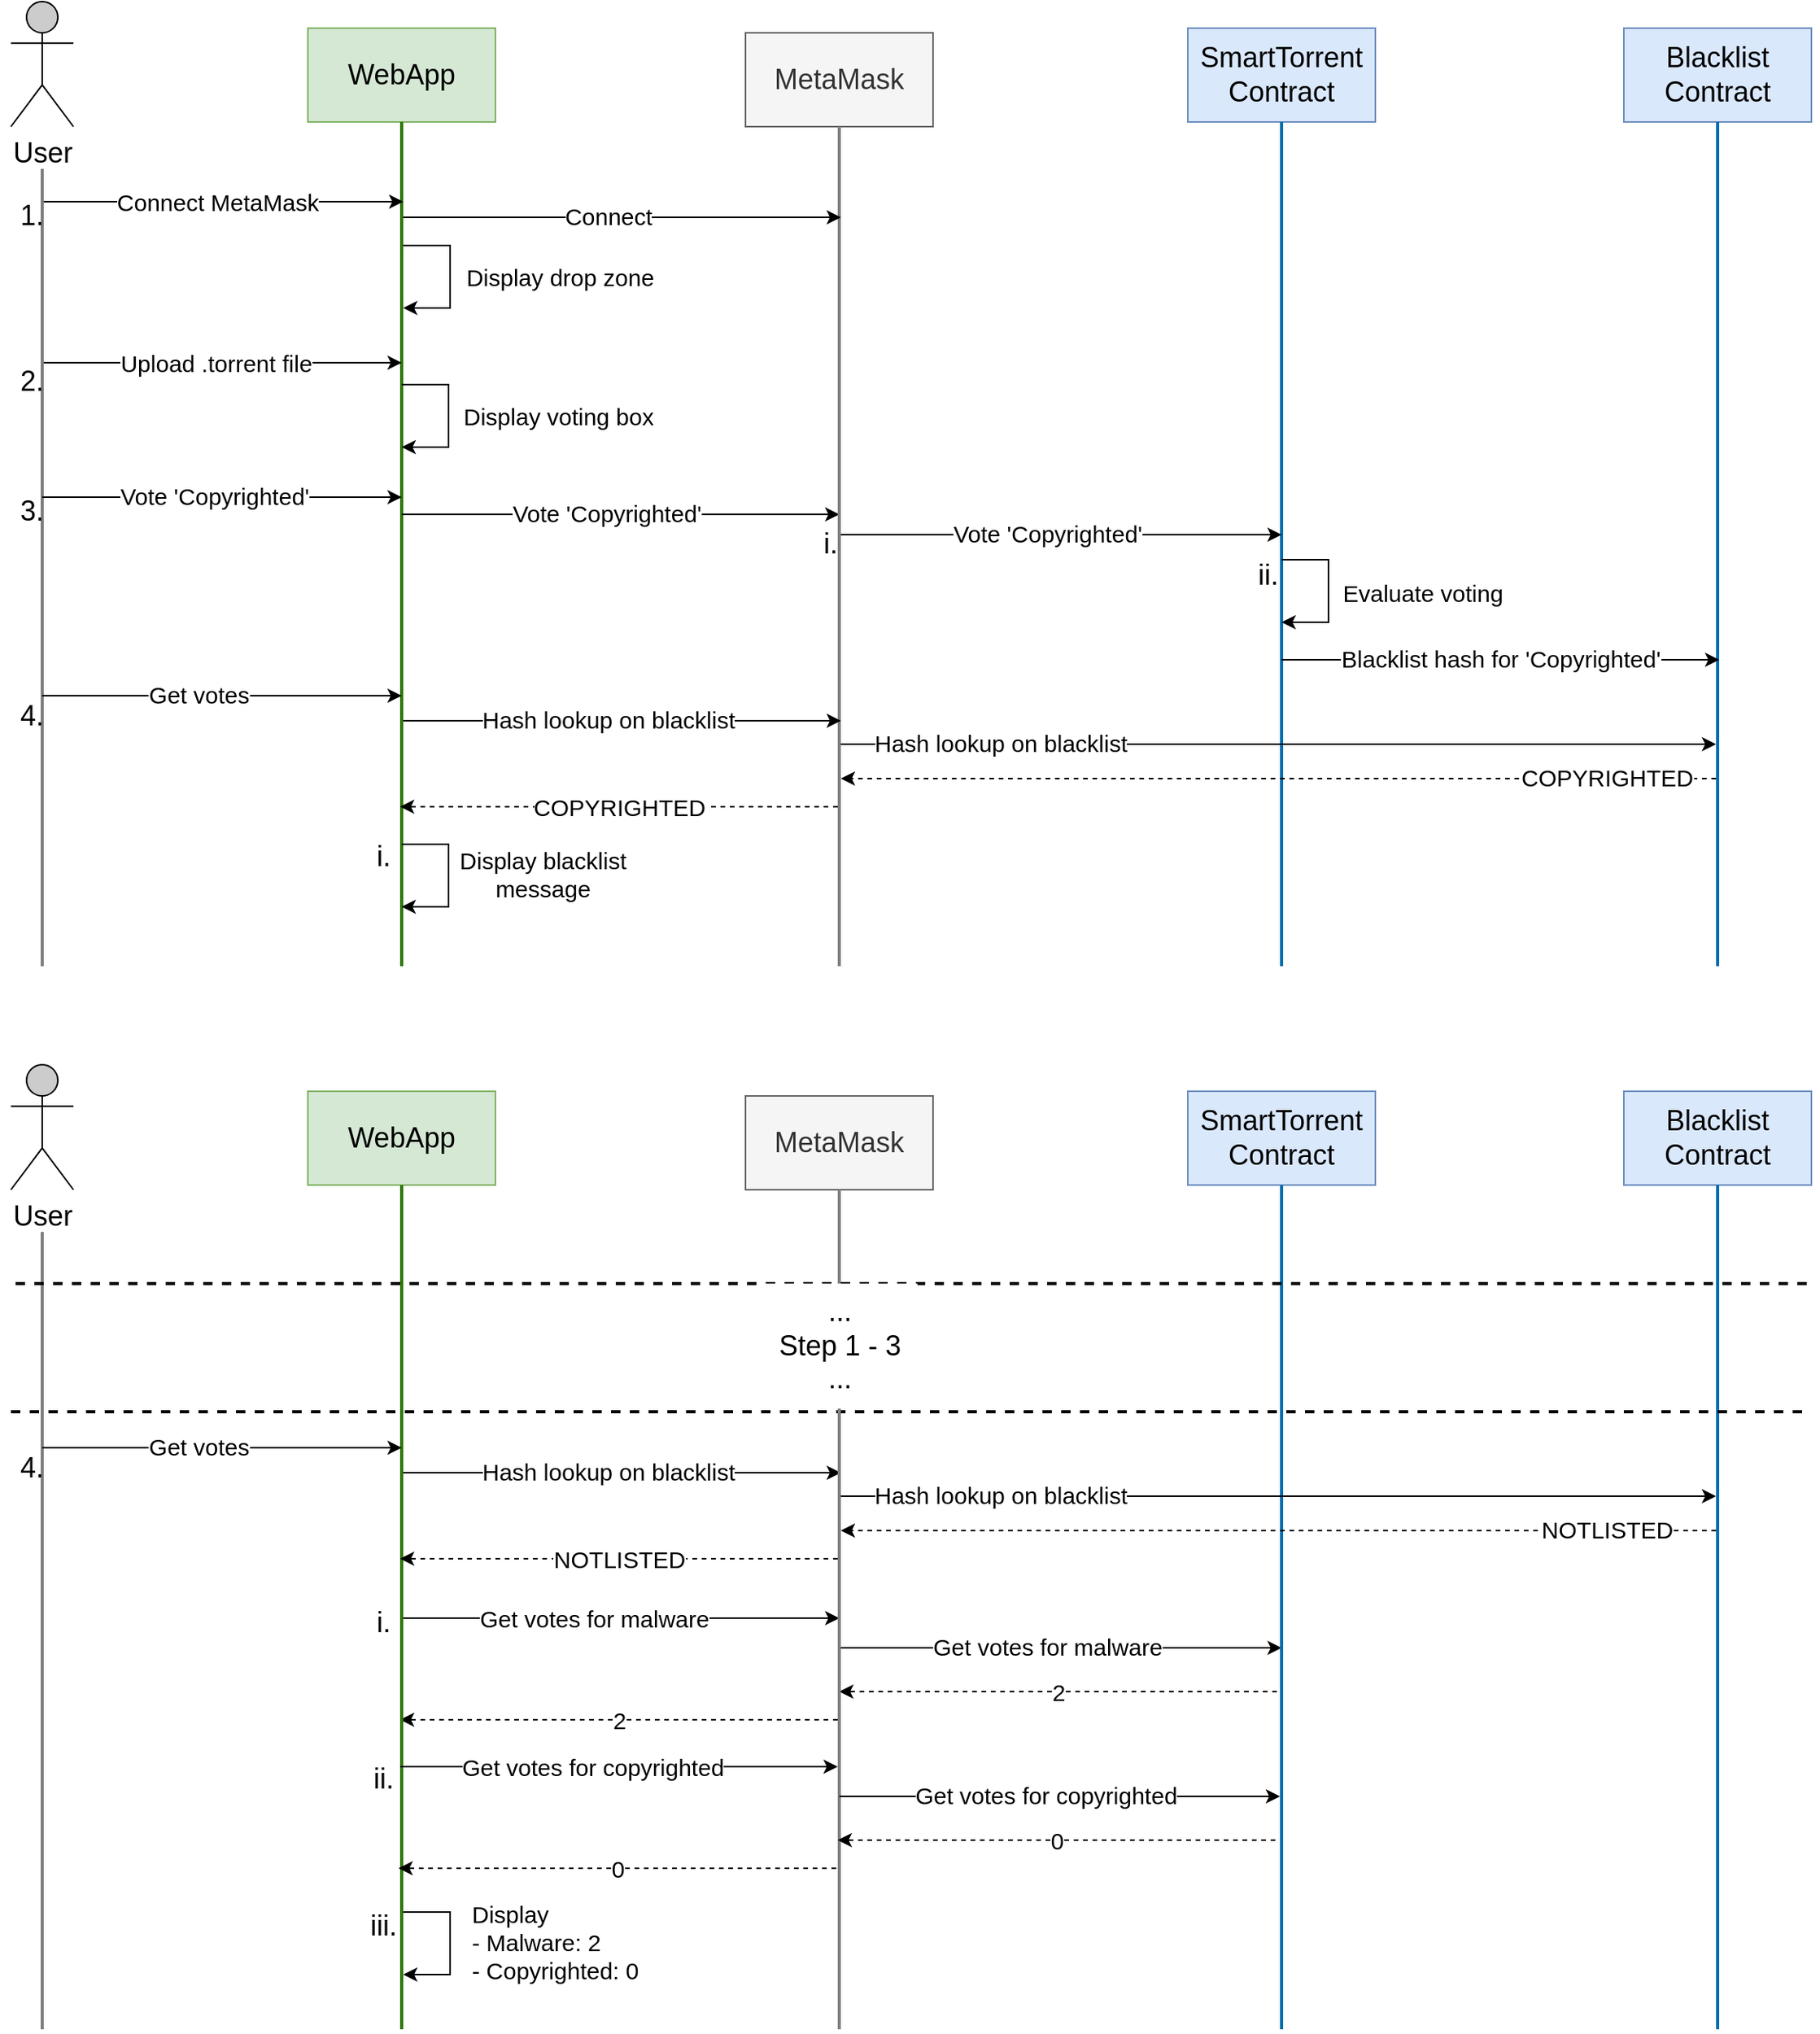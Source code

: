 <mxfile version="20.6.0" type="device"><diagram id="XrGRWU66g4mHmMYHfpaa" name="Page-1"><mxGraphModel dx="1497" dy="764" grid="1" gridSize="10" guides="1" tooltips="1" connect="1" arrows="1" fold="1" page="1" pageScale="1" pageWidth="1169" pageHeight="827" math="0" shadow="0"><root><mxCell id="0"/><mxCell id="1" parent="0"/><mxCell id="IDQ7j4eZn-ovSw6PlSRI-1" value="SmartTorrent&lt;br&gt;Contract" style="rounded=0;whiteSpace=wrap;html=1;fontSize=18;fillColor=#dae8fc;strokeColor=#6c8ebf;" parent="1" vertex="1"><mxGeometry x="760" y="70" width="120" height="60" as="geometry"/></mxCell><mxCell id="IDQ7j4eZn-ovSw6PlSRI-2" value="WebApp" style="rounded=0;whiteSpace=wrap;html=1;fontSize=18;fillColor=#d5e8d4;strokeColor=#82b366;" parent="1" vertex="1"><mxGeometry x="197" y="70" width="120" height="60" as="geometry"/></mxCell><mxCell id="IDQ7j4eZn-ovSw6PlSRI-3" value="Blacklist&lt;br style=&quot;font-size: 18px;&quot;&gt;Contract" style="rounded=0;whiteSpace=wrap;html=1;fontSize=18;fillColor=#dae8fc;strokeColor=#6c8ebf;" parent="1" vertex="1"><mxGeometry x="1039" y="70" width="120" height="60" as="geometry"/></mxCell><mxCell id="IDQ7j4eZn-ovSw6PlSRI-5" value="" style="endArrow=none;html=1;rounded=0;entryX=0.5;entryY=1;entryDx=0;entryDy=0;strokeWidth=2;fillColor=#60a917;strokeColor=#2D7600;" parent="1" target="IDQ7j4eZn-ovSw6PlSRI-2" edge="1"><mxGeometry width="50" height="50" relative="1" as="geometry"><mxPoint x="257" y="670" as="sourcePoint"/><mxPoint x="577" y="360" as="targetPoint"/></mxGeometry></mxCell><mxCell id="IDQ7j4eZn-ovSw6PlSRI-7" value="" style="endArrow=none;html=1;rounded=0;entryX=0.5;entryY=1;entryDx=0;entryDy=0;strokeWidth=2;fillColor=#1ba1e2;strokeColor=#006EAF;" parent="1" target="IDQ7j4eZn-ovSw6PlSRI-1" edge="1"><mxGeometry width="50" height="50" relative="1" as="geometry"><mxPoint x="820" y="670" as="sourcePoint"/><mxPoint x="840" y="160" as="targetPoint"/></mxGeometry></mxCell><mxCell id="IDQ7j4eZn-ovSw6PlSRI-8" value="" style="endArrow=none;html=1;rounded=0;entryX=0.5;entryY=1;entryDx=0;entryDy=0;strokeWidth=2;fillColor=#1ba1e2;strokeColor=#006EAF;" parent="1" target="IDQ7j4eZn-ovSw6PlSRI-3" edge="1"><mxGeometry width="50" height="50" relative="1" as="geometry"><mxPoint x="1099" y="670" as="sourcePoint"/><mxPoint x="1099" y="130" as="targetPoint"/></mxGeometry></mxCell><mxCell id="IDQ7j4eZn-ovSw6PlSRI-10" value="" style="endArrow=classic;html=1;rounded=0;strokeWidth=1;fontSize=20;" parent="1" edge="1"><mxGeometry width="50" height="50" relative="1" as="geometry"><mxPoint x="27" y="284" as="sourcePoint"/><mxPoint x="257" y="284" as="targetPoint"/></mxGeometry></mxCell><mxCell id="IDQ7j4eZn-ovSw6PlSRI-11" value="Upload .torrent file" style="edgeLabel;html=1;align=center;verticalAlign=middle;resizable=0;points=[];fontSize=15;" parent="IDQ7j4eZn-ovSw6PlSRI-10" vertex="1" connectable="0"><mxGeometry x="-0.257" y="-2" relative="1" as="geometry"><mxPoint x="25" y="-2" as="offset"/></mxGeometry></mxCell><mxCell id="IDQ7j4eZn-ovSw6PlSRI-19" value="" style="endArrow=classic;html=1;rounded=0;strokeWidth=1;fontSize=18;dashed=1;" parent="1" edge="1"><mxGeometry width="50" height="50" relative="1" as="geometry"><mxPoint x="1098" y="550" as="sourcePoint"/><mxPoint x="538" y="550" as="targetPoint"/></mxGeometry></mxCell><mxCell id="IDQ7j4eZn-ovSw6PlSRI-20" value="COPYRIGHTED" style="edgeLabel;html=1;align=center;verticalAlign=middle;resizable=0;points=[];fontSize=15;" parent="IDQ7j4eZn-ovSw6PlSRI-19" vertex="1" connectable="0"><mxGeometry x="-0.259" y="-1" relative="1" as="geometry"><mxPoint x="137" as="offset"/></mxGeometry></mxCell><mxCell id="QbnNBy8LMFbaWbYOiHCQ-2" value="" style="endArrow=none;html=1;rounded=0;strokeWidth=2;fillColor=#60a917;strokeColor=#808080;" edge="1" parent="1"><mxGeometry width="50" height="50" relative="1" as="geometry"><mxPoint x="27" y="670" as="sourcePoint"/><mxPoint x="27" y="160" as="targetPoint"/></mxGeometry></mxCell><mxCell id="QbnNBy8LMFbaWbYOiHCQ-3" value="User" style="shape=umlActor;verticalLabelPosition=bottom;verticalAlign=top;html=1;outlineConnect=0;strokeColor=#000000;fillColor=#CCCCCC;fontSize=18;" vertex="1" parent="1"><mxGeometry x="7" y="53" width="40" height="80" as="geometry"/></mxCell><mxCell id="QbnNBy8LMFbaWbYOiHCQ-9" value="Display voting box" style="endArrow=classic;html=1;rounded=0;strokeColor=#000000;fontSize=15;" edge="1" parent="1"><mxGeometry y="70" width="50" height="50" relative="1" as="geometry"><mxPoint x="257" y="298" as="sourcePoint"/><mxPoint x="257" y="338" as="targetPoint"/><Array as="points"><mxPoint x="287" y="298"/><mxPoint x="287" y="338"/></Array><mxPoint as="offset"/></mxGeometry></mxCell><mxCell id="QbnNBy8LMFbaWbYOiHCQ-10" value="" style="endArrow=classic;html=1;rounded=0;strokeColor=#000000;" edge="1" parent="1"><mxGeometry width="50" height="50" relative="1" as="geometry"><mxPoint x="27" y="370" as="sourcePoint"/><mxPoint x="257" y="370" as="targetPoint"/></mxGeometry></mxCell><mxCell id="QbnNBy8LMFbaWbYOiHCQ-11" value="Vote 'Copyrighted'" style="edgeLabel;html=1;align=center;verticalAlign=middle;resizable=0;points=[];fontSize=15;" vertex="1" connectable="0" parent="QbnNBy8LMFbaWbYOiHCQ-10"><mxGeometry x="-0.226" y="1" relative="1" as="geometry"><mxPoint x="21" as="offset"/></mxGeometry></mxCell><mxCell id="QbnNBy8LMFbaWbYOiHCQ-12" value="" style="endArrow=classic;html=1;rounded=0;strokeColor=#000000;" edge="1" parent="1"><mxGeometry width="50" height="50" relative="1" as="geometry"><mxPoint x="257" y="381" as="sourcePoint"/><mxPoint x="537" y="381" as="targetPoint"/></mxGeometry></mxCell><mxCell id="QbnNBy8LMFbaWbYOiHCQ-13" value="Vote 'Copyrighted'" style="edgeLabel;html=1;align=center;verticalAlign=middle;resizable=0;points=[];fontSize=15;" vertex="1" connectable="0" parent="QbnNBy8LMFbaWbYOiHCQ-12"><mxGeometry x="-0.226" y="1" relative="1" as="geometry"><mxPoint x="22" as="offset"/></mxGeometry></mxCell><mxCell id="QbnNBy8LMFbaWbYOiHCQ-15" value="Evaluate voting" style="endArrow=classic;html=1;rounded=0;strokeColor=#000000;fontSize=15;" edge="1" parent="1"><mxGeometry x="0.02" y="60" width="50" height="50" relative="1" as="geometry"><mxPoint x="820" y="410" as="sourcePoint"/><mxPoint x="820" y="450" as="targetPoint"/><Array as="points"><mxPoint x="850" y="410"/><mxPoint x="850" y="450"/></Array><mxPoint as="offset"/></mxGeometry></mxCell><mxCell id="QbnNBy8LMFbaWbYOiHCQ-16" value="" style="endArrow=classic;html=1;rounded=0;strokeColor=#000000;fontSize=15;" edge="1" parent="1"><mxGeometry width="50" height="50" relative="1" as="geometry"><mxPoint x="820" y="474" as="sourcePoint"/><mxPoint x="1100" y="474" as="targetPoint"/></mxGeometry></mxCell><mxCell id="QbnNBy8LMFbaWbYOiHCQ-17" value="Blacklist hash for 'Copyrighted'" style="edgeLabel;html=1;align=center;verticalAlign=middle;resizable=0;points=[];fontSize=15;" vertex="1" connectable="0" parent="QbnNBy8LMFbaWbYOiHCQ-16"><mxGeometry x="-0.136" y="1" relative="1" as="geometry"><mxPoint x="19" as="offset"/></mxGeometry></mxCell><mxCell id="QbnNBy8LMFbaWbYOiHCQ-18" value="" style="endArrow=classic;html=1;rounded=0;strokeColor=#000000;" edge="1" parent="1"><mxGeometry width="50" height="50" relative="1" as="geometry"><mxPoint x="27" y="497" as="sourcePoint"/><mxPoint x="257" y="497" as="targetPoint"/></mxGeometry></mxCell><mxCell id="QbnNBy8LMFbaWbYOiHCQ-19" value="Get votes" style="edgeLabel;html=1;align=center;verticalAlign=middle;resizable=0;points=[];fontSize=15;" vertex="1" connectable="0" parent="QbnNBy8LMFbaWbYOiHCQ-18"><mxGeometry x="-0.226" y="1" relative="1" as="geometry"><mxPoint x="11" as="offset"/></mxGeometry></mxCell><mxCell id="QbnNBy8LMFbaWbYOiHCQ-20" value="Get votes for malware" style="endArrow=classic;html=1;rounded=0;strokeColor=#000000;fontSize=15;" edge="1" parent="1"><mxGeometry x="-0.121" width="50" height="50" relative="1" as="geometry"><mxPoint x="257" y="1087" as="sourcePoint"/><mxPoint x="537" y="1087" as="targetPoint"/><Array as="points"><mxPoint x="380" y="1087"/></Array><mxPoint as="offset"/></mxGeometry></mxCell><mxCell id="QbnNBy8LMFbaWbYOiHCQ-22" value="2" style="endArrow=classic;html=1;rounded=0;strokeWidth=1;fontSize=15;dashed=1;" edge="1" parent="1"><mxGeometry width="50" height="50" relative="1" as="geometry"><mxPoint x="817" y="1134" as="sourcePoint"/><mxPoint x="537" y="1134" as="targetPoint"/></mxGeometry></mxCell><mxCell id="QbnNBy8LMFbaWbYOiHCQ-24" value="Display&lt;br&gt;- Malware: 2&lt;br&gt;- Copyrighted: 0" style="endArrow=classic;html=1;rounded=0;strokeColor=#000000;fontSize=15;align=left;" edge="1" parent="1"><mxGeometry x="-0.02" y="12" width="50" height="50" relative="1" as="geometry"><mxPoint x="258" y="1275" as="sourcePoint"/><mxPoint x="258" y="1315" as="targetPoint"/><Array as="points"><mxPoint x="288" y="1275"/><mxPoint x="288" y="1315"/></Array><mxPoint as="offset"/></mxGeometry></mxCell><mxCell id="QbnNBy8LMFbaWbYOiHCQ-31" value="MetaMask" style="rounded=0;whiteSpace=wrap;html=1;fontSize=18;fillColor=#f5f5f5;strokeColor=#666666;fontColor=#333333;" vertex="1" parent="1"><mxGeometry x="477" y="73" width="120" height="60" as="geometry"/></mxCell><mxCell id="QbnNBy8LMFbaWbYOiHCQ-32" value="" style="endArrow=none;html=1;rounded=0;strokeWidth=2;fillColor=#60a917;strokeColor=#808080;entryX=0.5;entryY=1;entryDx=0;entryDy=0;" edge="1" parent="1" target="QbnNBy8LMFbaWbYOiHCQ-31"><mxGeometry width="50" height="50" relative="1" as="geometry"><mxPoint x="537" y="670" as="sourcePoint"/><mxPoint x="37" y="170" as="targetPoint"/></mxGeometry></mxCell><mxCell id="QbnNBy8LMFbaWbYOiHCQ-33" value="" style="endArrow=classic;html=1;rounded=0;strokeColor=#000000;" edge="1" parent="1"><mxGeometry width="50" height="50" relative="1" as="geometry"><mxPoint x="258" y="191" as="sourcePoint"/><mxPoint x="538" y="191" as="targetPoint"/></mxGeometry></mxCell><mxCell id="QbnNBy8LMFbaWbYOiHCQ-34" value="Connect" style="edgeLabel;html=1;align=center;verticalAlign=middle;resizable=0;points=[];fontSize=15;" vertex="1" connectable="0" parent="QbnNBy8LMFbaWbYOiHCQ-33"><mxGeometry x="-0.226" y="1" relative="1" as="geometry"><mxPoint x="22" as="offset"/></mxGeometry></mxCell><mxCell id="QbnNBy8LMFbaWbYOiHCQ-37" value="" style="endArrow=classic;html=1;rounded=0;strokeWidth=1;fontSize=20;" edge="1" parent="1"><mxGeometry width="50" height="50" relative="1" as="geometry"><mxPoint x="28" y="181" as="sourcePoint"/><mxPoint x="258" y="181" as="targetPoint"/></mxGeometry></mxCell><mxCell id="QbnNBy8LMFbaWbYOiHCQ-38" value="Connect MetaMask" style="edgeLabel;html=1;align=center;verticalAlign=middle;resizable=0;points=[];fontSize=15;" vertex="1" connectable="0" parent="QbnNBy8LMFbaWbYOiHCQ-37"><mxGeometry x="-0.257" y="-2" relative="1" as="geometry"><mxPoint x="25" y="-2" as="offset"/></mxGeometry></mxCell><mxCell id="QbnNBy8LMFbaWbYOiHCQ-39" value="" style="endArrow=classic;html=1;rounded=0;strokeColor=#000000;" edge="1" parent="1"><mxGeometry width="50" height="50" relative="1" as="geometry"><mxPoint x="258" y="513" as="sourcePoint"/><mxPoint x="538" y="513" as="targetPoint"/></mxGeometry></mxCell><mxCell id="QbnNBy8LMFbaWbYOiHCQ-40" value="Hash lookup on blacklist" style="edgeLabel;html=1;align=center;verticalAlign=middle;resizable=0;points=[];fontSize=15;" vertex="1" connectable="0" parent="QbnNBy8LMFbaWbYOiHCQ-39"><mxGeometry x="-0.226" y="1" relative="1" as="geometry"><mxPoint x="22" as="offset"/></mxGeometry></mxCell><mxCell id="QbnNBy8LMFbaWbYOiHCQ-41" value="Display drop zone" style="endArrow=classic;html=1;rounded=0;strokeColor=#000000;fontSize=15;" edge="1" parent="1"><mxGeometry y="70" width="50" height="50" relative="1" as="geometry"><mxPoint x="258" y="209" as="sourcePoint"/><mxPoint x="258" y="249" as="targetPoint"/><Array as="points"><mxPoint x="288" y="209"/><mxPoint x="288" y="249"/></Array><mxPoint as="offset"/></mxGeometry></mxCell><mxCell id="QbnNBy8LMFbaWbYOiHCQ-42" value="" style="endArrow=classic;html=1;rounded=0;strokeColor=#000000;" edge="1" parent="1"><mxGeometry width="50" height="50" relative="1" as="geometry"><mxPoint x="538" y="528" as="sourcePoint"/><mxPoint x="1098" y="528" as="targetPoint"/></mxGeometry></mxCell><mxCell id="QbnNBy8LMFbaWbYOiHCQ-43" value="Hash lookup on blacklist" style="edgeLabel;html=1;align=center;verticalAlign=middle;resizable=0;points=[];fontSize=15;" vertex="1" connectable="0" parent="QbnNBy8LMFbaWbYOiHCQ-42"><mxGeometry x="-0.226" y="1" relative="1" as="geometry"><mxPoint x="-115" as="offset"/></mxGeometry></mxCell><mxCell id="QbnNBy8LMFbaWbYOiHCQ-44" value="COPYRIGHTED" style="endArrow=classic;html=1;rounded=0;strokeWidth=1;fontSize=15;dashed=1;" edge="1" parent="1"><mxGeometry width="50" height="50" relative="1" as="geometry"><mxPoint x="536" y="568" as="sourcePoint"/><mxPoint x="256" y="568" as="targetPoint"/></mxGeometry></mxCell><mxCell id="QbnNBy8LMFbaWbYOiHCQ-45" value="" style="endArrow=classic;html=1;rounded=0;strokeColor=#000000;" edge="1" parent="1"><mxGeometry width="50" height="50" relative="1" as="geometry"><mxPoint x="538" y="394" as="sourcePoint"/><mxPoint x="820" y="394" as="targetPoint"/></mxGeometry></mxCell><mxCell id="QbnNBy8LMFbaWbYOiHCQ-46" value="Vote 'Copyrighted'" style="edgeLabel;html=1;align=center;verticalAlign=middle;resizable=0;points=[];fontSize=15;" vertex="1" connectable="0" parent="QbnNBy8LMFbaWbYOiHCQ-45"><mxGeometry x="-0.226" y="1" relative="1" as="geometry"><mxPoint x="23" as="offset"/></mxGeometry></mxCell><mxCell id="QbnNBy8LMFbaWbYOiHCQ-47" value="" style="endArrow=classic;html=1;rounded=0;strokeColor=#000000;" edge="1" parent="1"><mxGeometry width="50" height="50" relative="1" as="geometry"><mxPoint x="538" y="1106" as="sourcePoint"/><mxPoint x="820" y="1106" as="targetPoint"/></mxGeometry></mxCell><mxCell id="QbnNBy8LMFbaWbYOiHCQ-48" value="Get votes for malware" style="edgeLabel;html=1;align=center;verticalAlign=middle;resizable=0;points=[];fontSize=15;" vertex="1" connectable="0" parent="QbnNBy8LMFbaWbYOiHCQ-47"><mxGeometry x="-0.226" y="1" relative="1" as="geometry"><mxPoint x="23" as="offset"/></mxGeometry></mxCell><mxCell id="QbnNBy8LMFbaWbYOiHCQ-50" value="2" style="endArrow=classic;html=1;rounded=0;strokeWidth=1;fontSize=15;dashed=1;" edge="1" parent="1"><mxGeometry width="50" height="50" relative="1" as="geometry"><mxPoint x="536" y="1152" as="sourcePoint"/><mxPoint x="256" y="1152" as="targetPoint"/></mxGeometry></mxCell><mxCell id="QbnNBy8LMFbaWbYOiHCQ-51" value="1." style="text;html=1;align=center;verticalAlign=middle;resizable=0;points=[];autosize=1;strokeColor=none;fillColor=none;fontSize=18;" vertex="1" parent="1"><mxGeometry y="170" width="40" height="40" as="geometry"/></mxCell><mxCell id="QbnNBy8LMFbaWbYOiHCQ-52" value="2." style="text;html=1;align=center;verticalAlign=middle;resizable=0;points=[];autosize=1;strokeColor=none;fillColor=none;fontSize=18;" vertex="1" parent="1"><mxGeometry y="276" width="40" height="40" as="geometry"/></mxCell><mxCell id="QbnNBy8LMFbaWbYOiHCQ-53" value="3." style="text;html=1;align=center;verticalAlign=middle;resizable=0;points=[];autosize=1;strokeColor=none;fillColor=none;fontSize=18;" vertex="1" parent="1"><mxGeometry y="359" width="40" height="40" as="geometry"/></mxCell><mxCell id="QbnNBy8LMFbaWbYOiHCQ-54" value="4." style="text;html=1;align=center;verticalAlign=middle;resizable=0;points=[];autosize=1;strokeColor=none;fillColor=none;fontSize=18;" vertex="1" parent="1"><mxGeometry y="490" width="40" height="40" as="geometry"/></mxCell><mxCell id="QbnNBy8LMFbaWbYOiHCQ-68" value="Display blacklist&lt;br&gt;message" style="endArrow=classic;html=1;rounded=0;strokeColor=#000000;fontSize=15;" edge="1" parent="1"><mxGeometry x="-0.02" y="60" width="50" height="50" relative="1" as="geometry"><mxPoint x="257.0" y="592" as="sourcePoint"/><mxPoint x="257.0" y="632" as="targetPoint"/><Array as="points"><mxPoint x="287" y="592"/><mxPoint x="287" y="632"/></Array><mxPoint as="offset"/></mxGeometry></mxCell><mxCell id="QbnNBy8LMFbaWbYOiHCQ-70" value="SmartTorrent&lt;br&gt;Contract" style="rounded=0;whiteSpace=wrap;html=1;fontSize=18;fillColor=#dae8fc;strokeColor=#6c8ebf;" vertex="1" parent="1"><mxGeometry x="760" y="750" width="120" height="60" as="geometry"/></mxCell><mxCell id="QbnNBy8LMFbaWbYOiHCQ-71" value="WebApp" style="rounded=0;whiteSpace=wrap;html=1;fontSize=18;fillColor=#d5e8d4;strokeColor=#82b366;" vertex="1" parent="1"><mxGeometry x="197" y="750" width="120" height="60" as="geometry"/></mxCell><mxCell id="QbnNBy8LMFbaWbYOiHCQ-72" value="Blacklist&lt;br style=&quot;font-size: 18px;&quot;&gt;Contract" style="rounded=0;whiteSpace=wrap;html=1;fontSize=18;fillColor=#dae8fc;strokeColor=#6c8ebf;" vertex="1" parent="1"><mxGeometry x="1039" y="750" width="120" height="60" as="geometry"/></mxCell><mxCell id="QbnNBy8LMFbaWbYOiHCQ-73" value="" style="endArrow=none;html=1;rounded=0;entryX=0.5;entryY=1;entryDx=0;entryDy=0;strokeWidth=2;fillColor=#60a917;strokeColor=#2D7600;" edge="1" parent="1" target="QbnNBy8LMFbaWbYOiHCQ-71"><mxGeometry width="50" height="50" relative="1" as="geometry"><mxPoint x="257" y="1350" as="sourcePoint"/><mxPoint x="577" y="1040" as="targetPoint"/></mxGeometry></mxCell><mxCell id="QbnNBy8LMFbaWbYOiHCQ-74" value="" style="endArrow=none;html=1;rounded=0;entryX=0.5;entryY=1;entryDx=0;entryDy=0;strokeWidth=2;fillColor=#1ba1e2;strokeColor=#006EAF;" edge="1" parent="1" target="QbnNBy8LMFbaWbYOiHCQ-70"><mxGeometry width="50" height="50" relative="1" as="geometry"><mxPoint x="820" y="1350" as="sourcePoint"/><mxPoint x="840" y="840" as="targetPoint"/></mxGeometry></mxCell><mxCell id="QbnNBy8LMFbaWbYOiHCQ-75" value="" style="endArrow=none;html=1;rounded=0;entryX=0.5;entryY=1;entryDx=0;entryDy=0;strokeWidth=2;fillColor=#1ba1e2;strokeColor=#006EAF;" edge="1" parent="1" target="QbnNBy8LMFbaWbYOiHCQ-72"><mxGeometry width="50" height="50" relative="1" as="geometry"><mxPoint x="1099.0" y="1350" as="sourcePoint"/><mxPoint x="1099" y="810" as="targetPoint"/></mxGeometry></mxCell><mxCell id="QbnNBy8LMFbaWbYOiHCQ-78" value="" style="endArrow=classic;html=1;rounded=0;strokeWidth=1;fontSize=18;dashed=1;" edge="1" parent="1"><mxGeometry width="50" height="50" relative="1" as="geometry"><mxPoint x="1098" y="1031" as="sourcePoint"/><mxPoint x="538" y="1031" as="targetPoint"/></mxGeometry></mxCell><mxCell id="QbnNBy8LMFbaWbYOiHCQ-79" value="NOTLISTED" style="edgeLabel;html=1;align=center;verticalAlign=middle;resizable=0;points=[];fontSize=15;" vertex="1" connectable="0" parent="QbnNBy8LMFbaWbYOiHCQ-78"><mxGeometry x="-0.259" y="-1" relative="1" as="geometry"><mxPoint x="137" as="offset"/></mxGeometry></mxCell><mxCell id="QbnNBy8LMFbaWbYOiHCQ-80" value="" style="endArrow=none;html=1;rounded=0;strokeWidth=2;fillColor=#60a917;strokeColor=#808080;" edge="1" parent="1"><mxGeometry width="50" height="50" relative="1" as="geometry"><mxPoint x="27" y="1350" as="sourcePoint"/><mxPoint x="27" y="840" as="targetPoint"/></mxGeometry></mxCell><mxCell id="QbnNBy8LMFbaWbYOiHCQ-81" value="User" style="shape=umlActor;verticalLabelPosition=bottom;verticalAlign=top;html=1;outlineConnect=0;strokeColor=#000000;fillColor=#CCCCCC;fontSize=18;" vertex="1" parent="1"><mxGeometry x="7" y="733" width="40" height="80" as="geometry"/></mxCell><mxCell id="QbnNBy8LMFbaWbYOiHCQ-90" value="" style="endArrow=classic;html=1;rounded=0;strokeColor=#000000;" edge="1" parent="1"><mxGeometry width="50" height="50" relative="1" as="geometry"><mxPoint x="27" y="978" as="sourcePoint"/><mxPoint x="257" y="978" as="targetPoint"/></mxGeometry></mxCell><mxCell id="QbnNBy8LMFbaWbYOiHCQ-91" value="Get votes" style="edgeLabel;html=1;align=center;verticalAlign=middle;resizable=0;points=[];fontSize=15;" vertex="1" connectable="0" parent="QbnNBy8LMFbaWbYOiHCQ-90"><mxGeometry x="-0.226" y="1" relative="1" as="geometry"><mxPoint x="11" as="offset"/></mxGeometry></mxCell><mxCell id="QbnNBy8LMFbaWbYOiHCQ-92" value="MetaMask" style="rounded=0;whiteSpace=wrap;html=1;fontSize=18;fillColor=#f5f5f5;strokeColor=#666666;fontColor=#333333;" vertex="1" parent="1"><mxGeometry x="477" y="753" width="120" height="60" as="geometry"/></mxCell><mxCell id="QbnNBy8LMFbaWbYOiHCQ-93" value="" style="endArrow=none;html=1;rounded=0;strokeWidth=2;fillColor=#60a917;strokeColor=#808080;entryX=0.5;entryY=1;entryDx=0;entryDy=0;startArrow=none;" edge="1" parent="1" target="QbnNBy8LMFbaWbYOiHCQ-92" source="QbnNBy8LMFbaWbYOiHCQ-112"><mxGeometry width="50" height="50" relative="1" as="geometry"><mxPoint x="537" y="1350" as="sourcePoint"/><mxPoint x="37" y="850" as="targetPoint"/></mxGeometry></mxCell><mxCell id="QbnNBy8LMFbaWbYOiHCQ-98" value="" style="endArrow=classic;html=1;rounded=0;strokeColor=#000000;" edge="1" parent="1"><mxGeometry width="50" height="50" relative="1" as="geometry"><mxPoint x="258.0" y="994.0" as="sourcePoint"/><mxPoint x="538" y="994.0" as="targetPoint"/></mxGeometry></mxCell><mxCell id="QbnNBy8LMFbaWbYOiHCQ-99" value="Hash lookup on blacklist" style="edgeLabel;html=1;align=center;verticalAlign=middle;resizable=0;points=[];fontSize=15;" vertex="1" connectable="0" parent="QbnNBy8LMFbaWbYOiHCQ-98"><mxGeometry x="-0.226" y="1" relative="1" as="geometry"><mxPoint x="22" as="offset"/></mxGeometry></mxCell><mxCell id="QbnNBy8LMFbaWbYOiHCQ-101" value="" style="endArrow=classic;html=1;rounded=0;strokeColor=#000000;" edge="1" parent="1"><mxGeometry width="50" height="50" relative="1" as="geometry"><mxPoint x="538" y="1009.0" as="sourcePoint"/><mxPoint x="1098" y="1009.0" as="targetPoint"/></mxGeometry></mxCell><mxCell id="QbnNBy8LMFbaWbYOiHCQ-102" value="Hash lookup on blacklist" style="edgeLabel;html=1;align=center;verticalAlign=middle;resizable=0;points=[];fontSize=15;" vertex="1" connectable="0" parent="QbnNBy8LMFbaWbYOiHCQ-101"><mxGeometry x="-0.226" y="1" relative="1" as="geometry"><mxPoint x="-115" as="offset"/></mxGeometry></mxCell><mxCell id="QbnNBy8LMFbaWbYOiHCQ-103" value="NOTLISTED" style="endArrow=classic;html=1;rounded=0;strokeWidth=1;fontSize=15;dashed=1;" edge="1" parent="1"><mxGeometry width="50" height="50" relative="1" as="geometry"><mxPoint x="536" y="1049.0" as="sourcePoint"/><mxPoint x="256" y="1049.0" as="targetPoint"/></mxGeometry></mxCell><mxCell id="QbnNBy8LMFbaWbYOiHCQ-109" value="4." style="text;html=1;align=center;verticalAlign=middle;resizable=0;points=[];autosize=1;strokeColor=none;fillColor=none;fontSize=18;" vertex="1" parent="1"><mxGeometry y="971" width="40" height="40" as="geometry"/></mxCell><mxCell id="QbnNBy8LMFbaWbYOiHCQ-113" value="" style="endArrow=none;dashed=1;html=1;rounded=0;strokeColor=#000000;strokeWidth=2;fontSize=18;" edge="1" parent="1"><mxGeometry width="50" height="50" relative="1" as="geometry"><mxPoint x="10" y="873" as="sourcePoint"/><mxPoint x="1161.25" y="873" as="targetPoint"/></mxGeometry></mxCell><mxCell id="QbnNBy8LMFbaWbYOiHCQ-114" value="" style="endArrow=none;dashed=1;html=1;rounded=0;strokeColor=#000000;strokeWidth=2;fontSize=18;" edge="1" parent="1"><mxGeometry width="50" height="50" relative="1" as="geometry"><mxPoint x="7" y="955" as="sourcePoint"/><mxPoint x="1158.25" y="955" as="targetPoint"/></mxGeometry></mxCell><mxCell id="QbnNBy8LMFbaWbYOiHCQ-112" value="...&lt;br&gt;Step 1 - 3&lt;br&gt;..." style="text;html=1;align=center;verticalAlign=middle;resizable=0;points=[];autosize=1;fontSize=18;fillColor=#FFFFFF;" vertex="1" parent="1"><mxGeometry x="487" y="873" width="100" height="80" as="geometry"/></mxCell><mxCell id="QbnNBy8LMFbaWbYOiHCQ-115" value="" style="endArrow=none;html=1;rounded=0;strokeWidth=2;fillColor=#60a917;strokeColor=#808080;entryX=0.5;entryY=1;entryDx=0;entryDy=0;" edge="1" parent="1" target="QbnNBy8LMFbaWbYOiHCQ-112"><mxGeometry width="50" height="50" relative="1" as="geometry"><mxPoint x="537" y="1350" as="sourcePoint"/><mxPoint x="537" y="813" as="targetPoint"/></mxGeometry></mxCell><mxCell id="QbnNBy8LMFbaWbYOiHCQ-117" value="Get votes for copyrighted" style="endArrow=classic;html=1;rounded=0;strokeColor=#000000;fontSize=15;" edge="1" parent="1"><mxGeometry x="-0.121" width="50" height="50" relative="1" as="geometry"><mxPoint x="256" y="1182" as="sourcePoint"/><mxPoint x="536" y="1182" as="targetPoint"/><Array as="points"><mxPoint x="379" y="1182"/></Array><mxPoint as="offset"/></mxGeometry></mxCell><mxCell id="QbnNBy8LMFbaWbYOiHCQ-118" value="0" style="endArrow=classic;html=1;rounded=0;strokeWidth=1;fontSize=15;dashed=1;" edge="1" parent="1"><mxGeometry width="50" height="50" relative="1" as="geometry"><mxPoint x="816" y="1229" as="sourcePoint"/><mxPoint x="536" y="1229" as="targetPoint"/></mxGeometry></mxCell><mxCell id="QbnNBy8LMFbaWbYOiHCQ-119" value="" style="endArrow=classic;html=1;rounded=0;strokeColor=#000000;" edge="1" parent="1"><mxGeometry width="50" height="50" relative="1" as="geometry"><mxPoint x="537" y="1201.0" as="sourcePoint"/><mxPoint x="819" y="1201.0" as="targetPoint"/></mxGeometry></mxCell><mxCell id="QbnNBy8LMFbaWbYOiHCQ-120" value="Get votes for copyrighted" style="edgeLabel;html=1;align=center;verticalAlign=middle;resizable=0;points=[];fontSize=15;" vertex="1" connectable="0" parent="QbnNBy8LMFbaWbYOiHCQ-119"><mxGeometry x="-0.226" y="1" relative="1" as="geometry"><mxPoint x="23" as="offset"/></mxGeometry></mxCell><mxCell id="QbnNBy8LMFbaWbYOiHCQ-121" value="0" style="endArrow=classic;html=1;rounded=0;strokeWidth=1;fontSize=15;dashed=1;" edge="1" parent="1"><mxGeometry width="50" height="50" relative="1" as="geometry"><mxPoint x="535" y="1247" as="sourcePoint"/><mxPoint x="255" y="1247" as="targetPoint"/></mxGeometry></mxCell><mxCell id="QbnNBy8LMFbaWbYOiHCQ-123" value="ii." style="text;html=1;align=center;verticalAlign=middle;resizable=0;points=[];autosize=1;strokeColor=none;fillColor=none;fontSize=18;" vertex="1" parent="1"><mxGeometry x="791" y="400" width="40" height="40" as="geometry"/></mxCell><mxCell id="QbnNBy8LMFbaWbYOiHCQ-124" value="i." style="text;html=1;align=center;verticalAlign=middle;resizable=0;points=[];autosize=1;strokeColor=none;fillColor=none;fontSize=18;" vertex="1" parent="1"><mxGeometry x="516" y="380" width="30" height="40" as="geometry"/></mxCell><mxCell id="QbnNBy8LMFbaWbYOiHCQ-125" value="i." style="text;html=1;align=center;verticalAlign=middle;resizable=0;points=[];autosize=1;strokeColor=none;fillColor=none;fontSize=18;" vertex="1" parent="1"><mxGeometry x="230" y="580" width="30" height="40" as="geometry"/></mxCell><mxCell id="QbnNBy8LMFbaWbYOiHCQ-126" value="i." style="text;html=1;align=center;verticalAlign=middle;resizable=0;points=[];autosize=1;strokeColor=none;fillColor=none;fontSize=18;" vertex="1" parent="1"><mxGeometry x="230" y="1070" width="30" height="40" as="geometry"/></mxCell><mxCell id="QbnNBy8LMFbaWbYOiHCQ-127" value="ii." style="text;html=1;align=center;verticalAlign=middle;resizable=0;points=[];autosize=1;strokeColor=none;fillColor=none;fontSize=18;" vertex="1" parent="1"><mxGeometry x="225" y="1170" width="40" height="40" as="geometry"/></mxCell><mxCell id="QbnNBy8LMFbaWbYOiHCQ-128" value="iii." style="text;html=1;align=center;verticalAlign=middle;resizable=0;points=[];autosize=1;strokeColor=none;fillColor=none;fontSize=18;" vertex="1" parent="1"><mxGeometry x="225" y="1264" width="40" height="40" as="geometry"/></mxCell></root></mxGraphModel></diagram></mxfile>